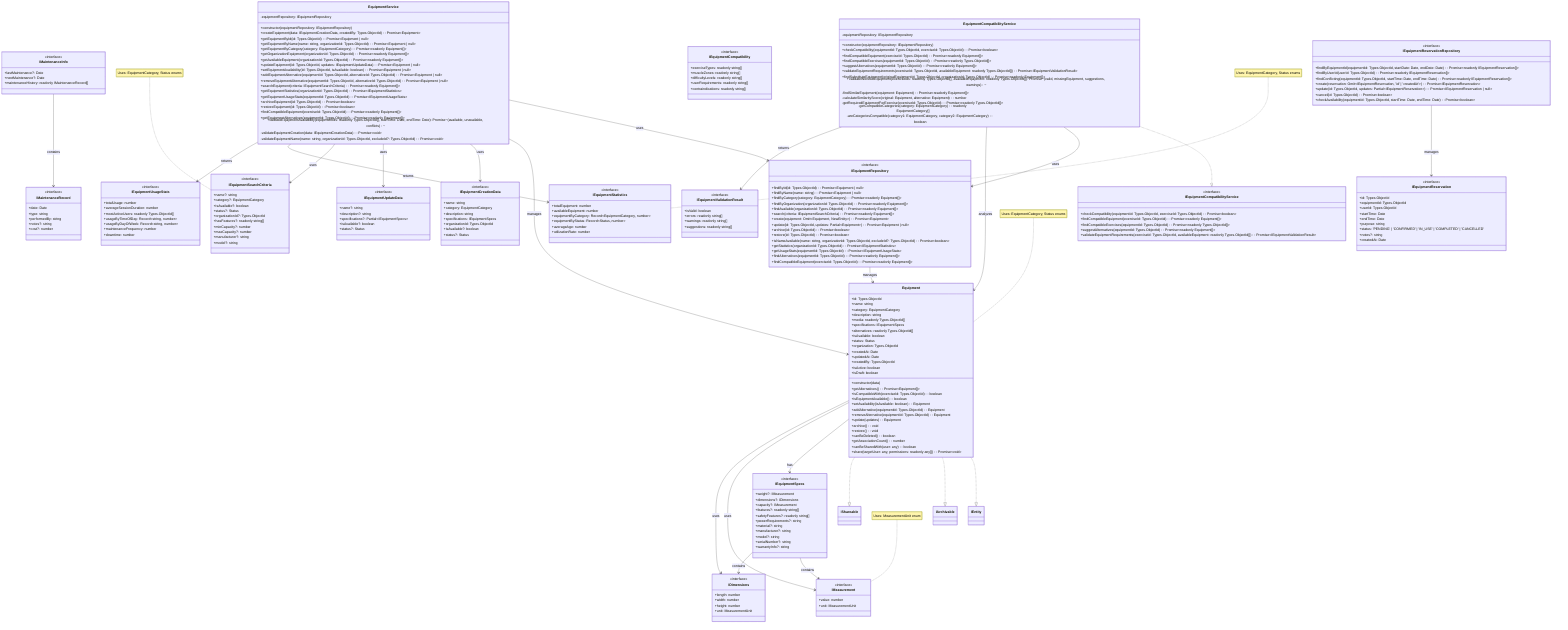 classDiagram
    %% ===== EQUIPMENT ENTITY =====
    class Equipment {
        +id: Types.ObjectId
        +name: string
        +category: EquipmentCategory
        +description: string
        +media: readonly Types.ObjectId[]
        +specifications: IEquipmentSpecs
        +alternatives: readonly Types.ObjectId[]
        +isAvailable: boolean
        +status: Status
        +organization: Types.ObjectId
        +createdAt: Date
        +updatedAt: Date
        +createdBy: Types.ObjectId
        +isActive: boolean
        +isDraft: boolean
        +constructor(data)
        +getAlternatives(): Promise~Equipment[]~
        +isCompatibleWith(exerciseId: Types.ObjectId): boolean
        +isEquipmentAvailable(): boolean
        +setAvailability(isAvailable: boolean): Equipment
        +addAlternative(equipmentId: Types.ObjectId): Equipment
        +removeAlternative(equipmentId: Types.ObjectId): Equipment
        +update(updates): Equipment
        +archive(): void
        +restore(): void
        +canBeDeleted(): boolean
        +getAssociationCount(): number
        +canBeSharedWith(user: any): boolean
        +share(targetUser: any, permissions: readonly any[]): Promise~void~
    }

    %% ===== EQUIPMENT SPECIFICATIONS =====
    class IEquipmentSpecs {
        <<interface>>
        +weight?: IMeasurement
        +dimensions?: IDimensions
        +capacity?: IMeasurement
        +features?: readonly string[]
        +safetyFeatures?: readonly string[]
        +powerRequirements?: string
        +material?: string
        +manufacturer?: string
        +model?: string
        +serialNumber?: string
        +warrantyInfo?: string
    }

    class IMeasurement {
        <<interface>>
        +value: number
        +unit: MeasurementUnit
    }

    class IDimensions {
        <<interface>>
        +length: number
        +width: number
        +height: number
        +unit: MeasurementUnit
    }

    class IMaintenanceInfo {
        <<interface>>
        +lastMaintenance?: Date
        +nextMaintenance?: Date
        +maintenanceHistory: readonly IMaintenanceRecord[]
    }

    class IMaintenanceRecord {
        <<interface>>
        +date: Date
        +type: string
        +performedBy: string
        +notes?: string
        +cost?: number
    }

    %% ===== EQUIPMENT SERVICE =====
    class EquipmentService {
        -equipmentRepository: IEquipmentRepository
        +constructor(equipmentRepository: IEquipmentRepository)
        +createEquipment(data: IEquipmentCreationData, createdBy: Types.ObjectId): Promise~Equipment~
        +getEquipmentById(id: Types.ObjectId): Promise~Equipment | null~
        +getEquipmentByName(name: string, organizationId: Types.ObjectId): Promise~Equipment | null~
        +getEquipmentByCategory(category: EquipmentCategory): Promise~readonly Equipment[]~
        +getOrganizationEquipment(organizationId: Types.ObjectId): Promise~readonly Equipment[]~
        +getAvailableEquipment(organizationId: Types.ObjectId): Promise~readonly Equipment[]~
        +updateEquipment(id: Types.ObjectId, updates: IEquipmentUpdateData): Promise~Equipment | null~
        +setEquipmentAvailability(id: Types.ObjectId, isAvailable: boolean): Promise~Equipment | null~
        +addEquipmentAlternative(equipmentId: Types.ObjectId, alternativeId: Types.ObjectId): Promise~Equipment | null~
        +removeEquipmentAlternative(equipmentId: Types.ObjectId, alternativeId: Types.ObjectId): Promise~Equipment | null~
        +searchEquipment(criteria: IEquipmentSearchCriteria): Promise~readonly Equipment[]~
        +getEquipmentStatistics(organizationId: Types.ObjectId): Promise~IEquipmentStatistics~
        +getEquipmentUsageStats(equipmentId: Types.ObjectId): Promise~IEquipmentUsageStats~
        +archiveEquipment(id: Types.ObjectId): Promise~boolean~
        +restoreEquipment(id: Types.ObjectId): Promise~boolean~
        +findCompatibleEquipment(exerciseId: Types.ObjectId): Promise~readonly Equipment[]~
        +getEquipmentAlternatives(equipmentId: Types.ObjectId): Promise~readonly Equipment[]~
        +validateEquipmentAvailability(equipmentIds: readonly Types.ObjectId[], startTime: Date, endTime: Date): Promise~(available, unavailable, conflicts)~
        -validateEquipmentCreation(data: IEquipmentCreationData): Promise~void~
        -validateEquipmentName(name: string, organizationId: Types.ObjectId, excludeId?: Types.ObjectId): Promise~void~
    }

    %% ===== EQUIPMENT COMPATIBILITY SERVICE =====
    class EquipmentCompatibilityService {
        -equipmentRepository: IEquipmentRepository
        +constructor(equipmentRepository: IEquipmentRepository)
        +checkCompatibility(equipmentId: Types.ObjectId, exerciseId: Types.ObjectId): Promise~boolean~
        +findCompatibleEquipment(exerciseId: Types.ObjectId): Promise~readonly Equipment[]~
        +findCompatibleExercises(equipmentId: Types.ObjectId): Promise~readonly Types.ObjectId[]~
        +suggestAlternatives(equipmentId: Types.ObjectId): Promise~readonly Equipment[]~
        +validateEquipmentRequirements(exerciseId: Types.ObjectId, availableEquipment: readonly Types.ObjectId[]): Promise~IEquipmentValidationResult~
        +findSubstituteEquipment(originalEquipmentId: Types.ObjectId, organizationId: Types.ObjectId): Promise~readonly Equipment[]~
        +validateWorkoutEquipment(exerciseIds: readonly Types.ObjectId[], availableEquipment: readonly Types.ObjectId[]): Promise~(valid, missingEquipment, suggestions, warnings)~
        -findSimilarEquipment(equipment: Equipment): Promise~readonly Equipment[]~
        -calculateSimilarityScore(original: Equipment, alternative: Equipment): number
        -getRequiredEquipmentForExercise(exerciseId: Types.ObjectId): Promise~readonly Types.ObjectId[]~
        -getCompatibleCategories(category: EquipmentCategory): readonly EquipmentCategory[]
        -areCategoriesCompatible(category1: EquipmentCategory, category2: EquipmentCategory): boolean
    }

    %% ===== REPOSITORY INTERFACE =====
    class IEquipmentRepository {
        <<interface>>
        +findById(id: Types.ObjectId): Promise~Equipment | null~
        +findByName(name: string): Promise~Equipment | null~
        +findByCategory(category: EquipmentCategory): Promise~readonly Equipment[]~
        +findByOrganization(organizationId: Types.ObjectId): Promise~readonly Equipment[]~
        +findAvailable(organizationId: Types.ObjectId): Promise~readonly Equipment[]~
        +search(criteria: IEquipmentSearchCriteria): Promise~readonly Equipment[]~
        +create(equipment: Omit~Equipment, NewEntity~): Promise~Equipment~
        +update(id: Types.ObjectId, updates: Partial~Equipment~): Promise~Equipment | null~
        +archive(id: Types.ObjectId): Promise~boolean~
        +restore(id: Types.ObjectId): Promise~boolean~
        +isNameAvailable(name: string, organizationId: Types.ObjectId, excludeId?: Types.ObjectId): Promise~boolean~
        +getStatistics(organizationId: Types.ObjectId): Promise~IEquipmentStatistics~
        +getUsageStats(equipmentId: Types.ObjectId): Promise~IEquipmentUsageStats~
        +findAlternatives(equipmentId: Types.ObjectId): Promise~readonly Equipment[]~
        +findCompatibleEquipment(exerciseId: Types.ObjectId): Promise~readonly Equipment[]~
    }

    %% ===== DATA TRANSFER OBJECTS =====
    class IEquipmentCreationData {
        <<interface>>
        +name: string
        +category: EquipmentCategory
        +description: string
        +specifications: IEquipmentSpecs
        +organizationId: Types.ObjectId
        +isAvailable?: boolean
        +status?: Status
    }

    class IEquipmentUpdateData {
        <<interface>>
        +name?: string
        +description?: string
        +specifications?: Partial~IEquipmentSpecs~
        +isAvailable?: boolean
        +status?: Status
    }

    class IEquipmentSearchCriteria {
        <<interface>>
        +name?: string
        +category?: EquipmentCategory
        +isAvailable?: boolean
        +status?: Status
        +organizationId?: Types.ObjectId
        +hasFeatures?: readonly string[]
        +minCapacity?: number
        +maxCapacity?: number
        +manufacturer?: string
        +model?: string
    }

    class IEquipmentValidationResult {
        <<interface>>
        +isValid: boolean
        +errors: readonly string[]
        +warnings: readonly string[]
        +suggestions: readonly string[]
    }

    %% ===== STATISTICS & ANALYTICS =====
    class IEquipmentStatistics {
        <<interface>>
        +totalEquipment: number
        +availableEquipment: number
        +equipmentByCategory: Record~EquipmentCategory, number~
        +equipmentByStatus: Record~Status, number~
        +averageAge: number
        +utilizationRate: number
    }

    class IEquipmentUsageStats {
        <<interface>>
        +totalUsage: number
        +averageSessionDuration: number
        +mostActiveUsers: readonly Types.ObjectId[]
        +usageByTimeOfDay: Record~string, number~
        +usageByDayOfWeek: Record~string, number~
        +maintenanceFrequency: number
        +downtime: number
    }

    class IEquipmentCompatibility {
        <<interface>>
        +exerciseTypes: readonly string[]
        +muscleZones: readonly string[]
        +difficultyLevels: readonly string[]
        +userRequirements: readonly string[]
        +contraindications: readonly string[]
    }

    %% ===== RESERVATION SYSTEM =====
    class IEquipmentReservation {
        <<interface>>
        +id: Types.ObjectId
        +equipmentId: Types.ObjectId
        +userId: Types.ObjectId
        +startTime: Date
        +endTime: Date
        +purpose: string
        +status: 'PENDING' | 'CONFIRMED' | 'IN_USE' | 'COMPLETED' | 'CANCELLED'
        +notes?: string
        +createdAt: Date
    }

    class IEquipmentReservationRepository {
        <<interface>>
        +findByEquipmentId(equipmentId: Types.ObjectId, startDate: Date, endDate: Date): Promise~readonly IEquipmentReservation[]~
        +findByUserId(userId: Types.ObjectId): Promise~readonly IEquipmentReservation[]~
        +findConflicting(equipmentId: Types.ObjectId, startTime: Date, endTime: Date): Promise~readonly IEquipmentReservation[]~
        +create(reservation: Omit~IEquipmentReservation, 'id' | 'createdAt'~): Promise~IEquipmentReservation~
        +update(id: Types.ObjectId, updates: Partial~IEquipmentReservation~): Promise~IEquipmentReservation | null~
        +cancel(id: Types.ObjectId): Promise~boolean~
        +checkAvailability(equipmentId: Types.ObjectId, startTime: Date, endTime: Date): Promise~boolean~
    }

    %% ===== SERVICE INTERFACES =====
    class IEquipmentCompatibilityService {
        <<interface>>
        +checkCompatibility(equipmentId: Types.ObjectId, exerciseId: Types.ObjectId): Promise~boolean~
        +findCompatibleEquipment(exerciseId: Types.ObjectId): Promise~readonly Equipment[]~
        +findCompatibleExercises(equipmentId: Types.ObjectId): Promise~readonly Types.ObjectId[]~
        +suggestAlternatives(equipmentId: Types.ObjectId): Promise~readonly Equipment[]~
        +validateEquipmentRequirements(exerciseId: Types.ObjectId, availableEquipment: readonly Types.ObjectId[]): Promise~IEquipmentValidationResult~
    }

    %% ===== RELATIONSHIPS =====
    Equipment ..|> IEntity
    Equipment ..|> IArchivable
    Equipment ..|> IShareable
    Equipment --> IEquipmentSpecs : has
    Equipment --> IMeasurement : uses
    Equipment --> IDimensions : uses

    IEquipmentSpecs --> IMeasurement : contains
    IEquipmentSpecs --> IDimensions : contains
    IMaintenanceInfo --> IMaintenanceRecord : contains

    EquipmentService --> IEquipmentRepository : uses
    EquipmentService --> Equipment : manages
    EquipmentService --> IEquipmentCreationData : uses
    EquipmentService --> IEquipmentUpdateData : uses
    EquipmentService --> IEquipmentSearchCriteria : uses
    EquipmentService --> IEquipmentStatistics : returns
    EquipmentService --> IEquipmentUsageStats : returns

    EquipmentCompatibilityService ..|> IEquipmentCompatibilityService
    EquipmentCompatibilityService --> IEquipmentRepository : uses
    EquipmentCompatibilityService --> Equipment : analyzes
    EquipmentCompatibilityService --> IEquipmentValidationResult : returns

    IEquipmentRepository --> Equipment : manages
    IEquipmentReservationRepository --> IEquipmentReservation : manages

    %% ===== ENUM USAGE NOTES =====
    note for Equipment "Uses: EquipmentCategory, Status enums"
    note for IMeasurement "Uses: MeasurementUnit enum"
    note for IEquipmentSearchCriteria "Uses: EquipmentCategory, Status enums"
    note for IEquipmentStatistics "Uses: EquipmentCategory, Status enums"